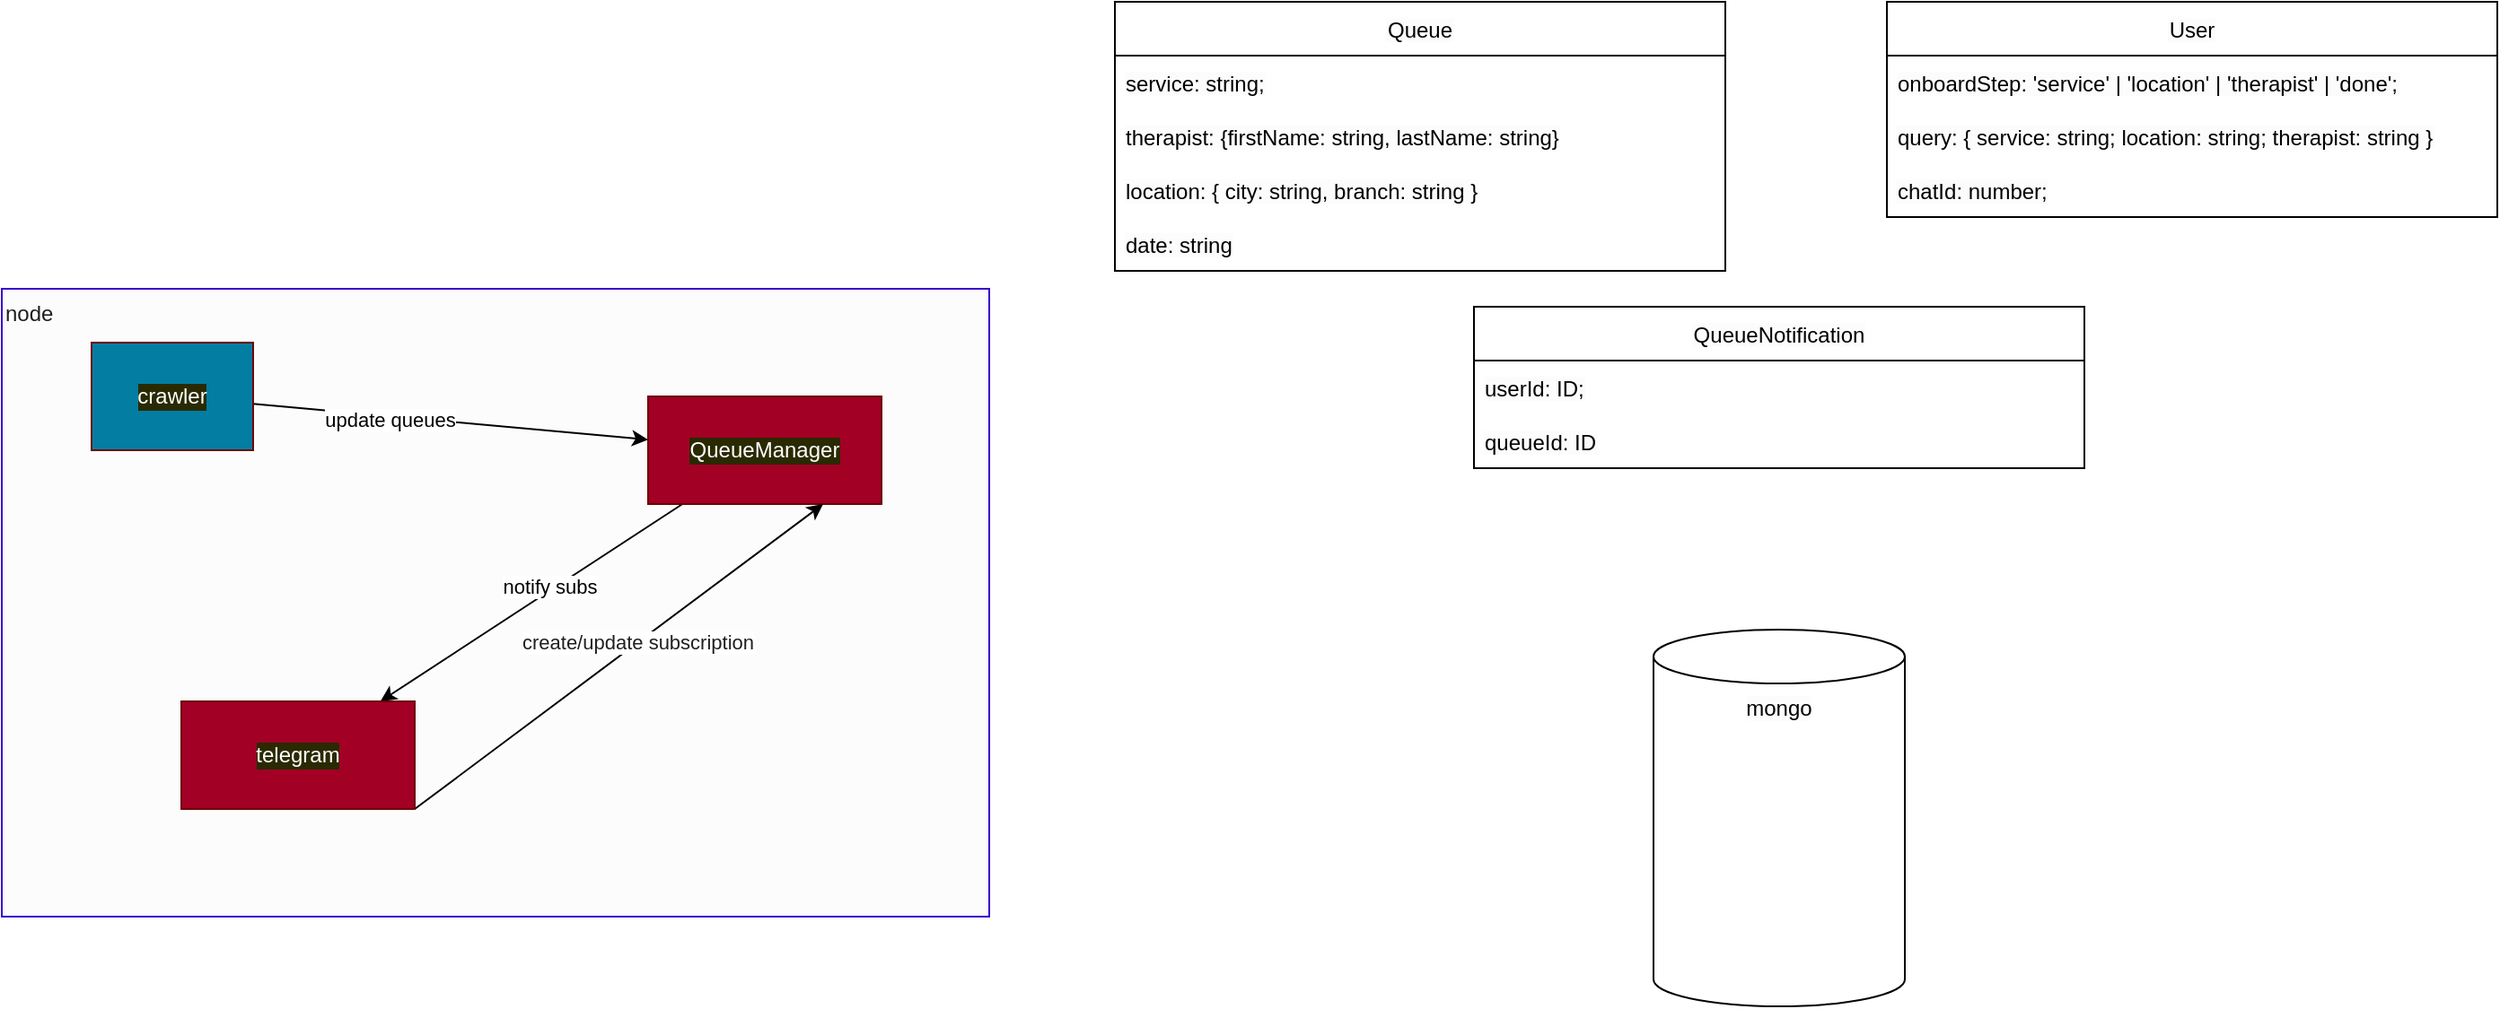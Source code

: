 <mxfile>
    <diagram id="1ee37g11ikNTnfmYb6N3" name="Page-1">
        <mxGraphModel dx="1248" dy="663" grid="1" gridSize="10" guides="1" tooltips="1" connect="1" arrows="1" fold="1" page="1" pageScale="1" pageWidth="850" pageHeight="1100" math="0" shadow="0">
            <root>
                <mxCell id="0"/>
                <mxCell id="1" parent="0"/>
                <mxCell id="6" value="&lt;span style=&quot;background-color: rgb(252 , 252 , 252)&quot;&gt;mongo&lt;/span&gt;" style="shape=cylinder3;whiteSpace=wrap;html=1;boundedLbl=1;backgroundOutline=1;size=15;rounded=0;labelBackgroundColor=#2A2A02;fillColor=none;align=center;verticalAlign=top;" parent="1" vertex="1">
                    <mxGeometry x="960" y="370" width="140" height="210" as="geometry"/>
                </mxCell>
                <mxCell id="7" value="&lt;span style=&quot;background-color: rgb(252 , 252 , 252)&quot;&gt;&lt;font color=&quot;#1f1f1f&quot;&gt;node&lt;/font&gt;&lt;/span&gt;" style="text;html=1;strokeColor=#3700CC;fillColor=#FCFCFC;align=left;verticalAlign=top;whiteSpace=wrap;rounded=0;labelBackgroundColor=#2A2A02;fontColor=#ffffff;" parent="1" vertex="1">
                    <mxGeometry x="40" y="180" width="550" height="350" as="geometry"/>
                </mxCell>
                <mxCell id="19" value="" style="edgeStyle=none;html=1;" parent="1" source="3" target="18" edge="1">
                    <mxGeometry relative="1" as="geometry"/>
                </mxCell>
                <mxCell id="20" value="update queues" style="edgeLabel;html=1;align=center;verticalAlign=middle;resizable=0;points=[];" parent="19" vertex="1" connectable="0">
                    <mxGeometry x="-0.31" y="-2" relative="1" as="geometry">
                        <mxPoint as="offset"/>
                    </mxGeometry>
                </mxCell>
                <mxCell id="3" value="crawler" style="text;html=1;strokeColor=#6F0000;fillColor=#037DA2;align=center;verticalAlign=middle;whiteSpace=wrap;rounded=0;labelBackgroundColor=#2A2A02;fontColor=#ffffff;" parent="1" vertex="1">
                    <mxGeometry x="90" y="210" width="90" height="60" as="geometry"/>
                </mxCell>
                <mxCell id="10" value="User" style="swimlane;fontStyle=0;childLayout=stackLayout;horizontal=1;startSize=30;horizontalStack=0;resizeParent=1;resizeParentMax=0;resizeLast=0;collapsible=1;marginBottom=0;labelBackgroundColor=#FCFCFC;fillColor=none;" parent="1" vertex="1">
                    <mxGeometry x="1090" y="20" width="340" height="120" as="geometry"/>
                </mxCell>
                <mxCell id="11" value="onboardStep: 'service' | 'location' | 'therapist' | 'done';" style="text;strokeColor=none;fillColor=none;align=left;verticalAlign=middle;spacingLeft=4;spacingRight=4;overflow=hidden;points=[[0,0.5],[1,0.5]];portConstraint=eastwest;rotatable=0;labelBackgroundColor=#FCFCFC;" parent="10" vertex="1">
                    <mxGeometry y="30" width="340" height="30" as="geometry"/>
                </mxCell>
                <mxCell id="12" value="query: { service: string; location: string; therapist: string }" style="text;strokeColor=none;fillColor=none;align=left;verticalAlign=middle;spacingLeft=4;spacingRight=4;overflow=hidden;points=[[0,0.5],[1,0.5]];portConstraint=eastwest;rotatable=0;labelBackgroundColor=#FCFCFC;" parent="10" vertex="1">
                    <mxGeometry y="60" width="340" height="30" as="geometry"/>
                </mxCell>
                <mxCell id="13" value="chatId: number;" style="text;strokeColor=none;fillColor=none;align=left;verticalAlign=middle;spacingLeft=4;spacingRight=4;overflow=hidden;points=[[0,0.5],[1,0.5]];portConstraint=eastwest;rotatable=0;labelBackgroundColor=#FCFCFC;" parent="10" vertex="1">
                    <mxGeometry y="90" width="340" height="30" as="geometry"/>
                </mxCell>
                <mxCell id="14" value="Queue" style="swimlane;fontStyle=0;childLayout=stackLayout;horizontal=1;startSize=30;horizontalStack=0;resizeParent=1;resizeParentMax=0;resizeLast=0;collapsible=1;marginBottom=0;labelBackgroundColor=#FCFCFC;fillColor=none;" parent="1" vertex="1">
                    <mxGeometry x="660" y="20" width="340" height="150" as="geometry"/>
                </mxCell>
                <mxCell id="16" value="service: string;" style="text;strokeColor=none;fillColor=none;align=left;verticalAlign=middle;spacingLeft=4;spacingRight=4;overflow=hidden;points=[[0,0.5],[1,0.5]];portConstraint=eastwest;rotatable=0;labelBackgroundColor=#FCFCFC;" parent="14" vertex="1">
                    <mxGeometry y="30" width="340" height="30" as="geometry"/>
                </mxCell>
                <mxCell id="26" value="therapist: {firstName: string, lastName: string}" style="text;strokeColor=none;fillColor=none;align=left;verticalAlign=middle;spacingLeft=4;spacingRight=4;overflow=hidden;points=[[0,0.5],[1,0.5]];portConstraint=eastwest;rotatable=0;labelBackgroundColor=#FCFCFC;" vertex="1" parent="14">
                    <mxGeometry y="60" width="340" height="30" as="geometry"/>
                </mxCell>
                <mxCell id="27" value="location: { city: string, branch: string }" style="text;strokeColor=none;fillColor=none;align=left;verticalAlign=middle;spacingLeft=4;spacingRight=4;overflow=hidden;points=[[0,0.5],[1,0.5]];portConstraint=eastwest;rotatable=0;labelBackgroundColor=#FCFCFC;" vertex="1" parent="14">
                    <mxGeometry y="90" width="340" height="30" as="geometry"/>
                </mxCell>
                <mxCell id="28" value="date: string" style="text;strokeColor=none;fillColor=none;align=left;verticalAlign=middle;spacingLeft=4;spacingRight=4;overflow=hidden;points=[[0,0.5],[1,0.5]];portConstraint=eastwest;rotatable=0;labelBackgroundColor=#FCFCFC;" vertex="1" parent="14">
                    <mxGeometry y="120" width="340" height="30" as="geometry"/>
                </mxCell>
                <mxCell id="22" value="" style="edgeStyle=none;html=1;" parent="1" source="18" target="21" edge="1">
                    <mxGeometry relative="1" as="geometry"/>
                </mxCell>
                <mxCell id="23" value="notify subs" style="edgeLabel;html=1;align=center;verticalAlign=middle;resizable=0;points=[];" parent="22" vertex="1" connectable="0">
                    <mxGeometry x="-0.129" y="-2" relative="1" as="geometry">
                        <mxPoint as="offset"/>
                    </mxGeometry>
                </mxCell>
                <mxCell id="18" value="QueueManager" style="text;html=1;strokeColor=#6F0000;fillColor=#a20025;align=center;verticalAlign=middle;whiteSpace=wrap;rounded=0;labelBackgroundColor=#2A2A02;fontColor=#ffffff;" parent="1" vertex="1">
                    <mxGeometry x="400" y="240" width="130" height="60" as="geometry"/>
                </mxCell>
                <mxCell id="24" style="edgeStyle=none;html=1;fontColor=#1F1F1F;exitX=1;exitY=1;exitDx=0;exitDy=0;entryX=0.75;entryY=1;entryDx=0;entryDy=0;" parent="1" source="21" target="18" edge="1">
                    <mxGeometry relative="1" as="geometry"/>
                </mxCell>
                <mxCell id="25" value="create/update subscription" style="edgeLabel;html=1;align=center;verticalAlign=middle;resizable=0;points=[];fontColor=#1F1F1F;" parent="24" vertex="1" connectable="0">
                    <mxGeometry x="0.092" relative="1" as="geometry">
                        <mxPoint as="offset"/>
                    </mxGeometry>
                </mxCell>
                <mxCell id="21" value="telegram" style="text;html=1;strokeColor=#6F0000;fillColor=#a20025;align=center;verticalAlign=middle;whiteSpace=wrap;rounded=0;labelBackgroundColor=#2A2A02;fontColor=#ffffff;" parent="1" vertex="1">
                    <mxGeometry x="140" y="410" width="130" height="60" as="geometry"/>
                </mxCell>
                <mxCell id="29" value="QueueNotification" style="swimlane;fontStyle=0;childLayout=stackLayout;horizontal=1;startSize=30;horizontalStack=0;resizeParent=1;resizeParentMax=0;resizeLast=0;collapsible=1;marginBottom=0;labelBackgroundColor=#FCFCFC;fillColor=none;" vertex="1" parent="1">
                    <mxGeometry x="860" y="190" width="340" height="90" as="geometry"/>
                </mxCell>
                <mxCell id="30" value="userId: ID;" style="text;strokeColor=none;fillColor=none;align=left;verticalAlign=middle;spacingLeft=4;spacingRight=4;overflow=hidden;points=[[0,0.5],[1,0.5]];portConstraint=eastwest;rotatable=0;labelBackgroundColor=#FCFCFC;" vertex="1" parent="29">
                    <mxGeometry y="30" width="340" height="30" as="geometry"/>
                </mxCell>
                <mxCell id="31" value="queueId: ID" style="text;strokeColor=none;fillColor=none;align=left;verticalAlign=middle;spacingLeft=4;spacingRight=4;overflow=hidden;points=[[0,0.5],[1,0.5]];portConstraint=eastwest;rotatable=0;labelBackgroundColor=#FCFCFC;" vertex="1" parent="29">
                    <mxGeometry y="60" width="340" height="30" as="geometry"/>
                </mxCell>
            </root>
        </mxGraphModel>
    </diagram>
</mxfile>